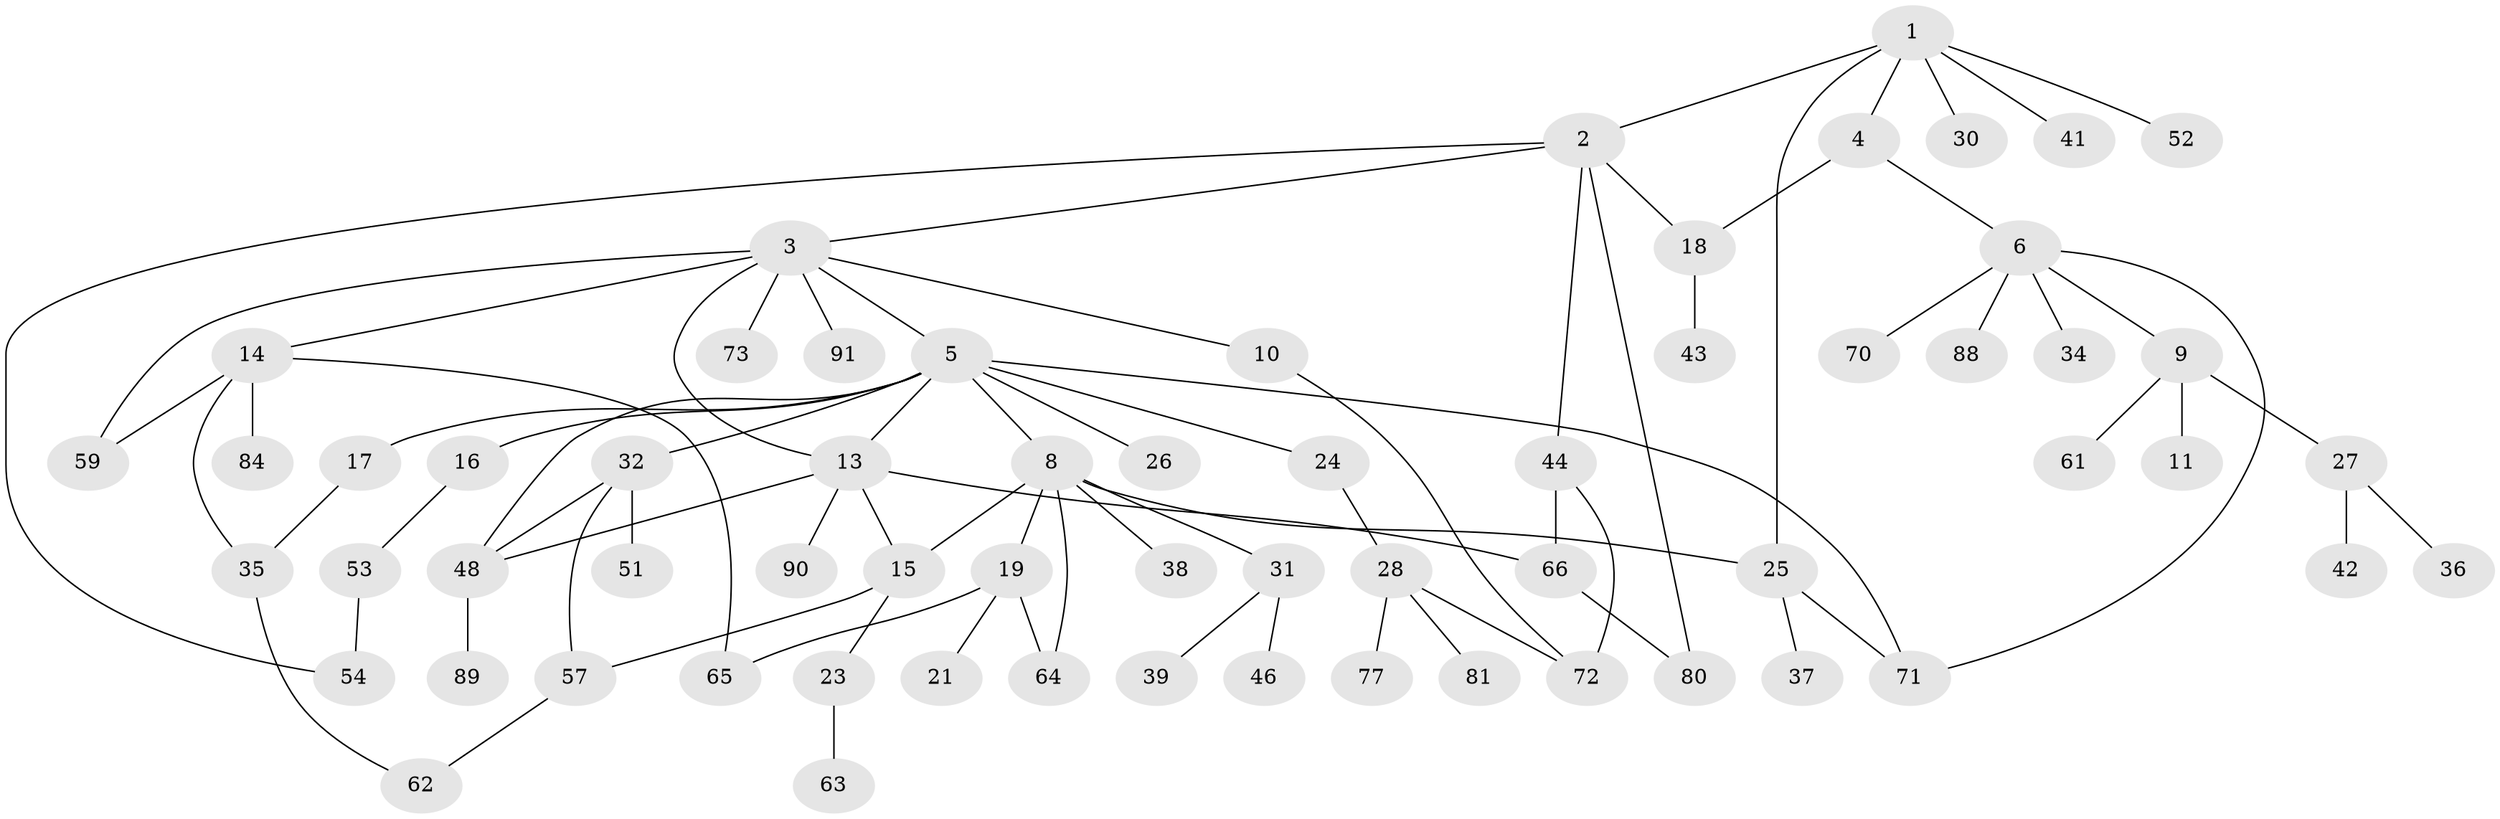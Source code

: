 // original degree distribution, {5: 0.04395604395604396, 6: 0.02197802197802198, 4: 0.14285714285714285, 8: 0.02197802197802198, 2: 0.26373626373626374, 1: 0.37362637362637363, 3: 0.13186813186813187}
// Generated by graph-tools (version 1.1) at 2025/10/02/27/25 16:10:53]
// undirected, 63 vertices, 81 edges
graph export_dot {
graph [start="1"]
  node [color=gray90,style=filled];
  1 [super="+22"];
  2 [super="+33"];
  3 [super="+12"];
  4 [super="+85"];
  5 [super="+7"];
  6 [super="+58"];
  8 [super="+20"];
  9 [super="+45"];
  10 [super="+60"];
  11;
  13 [super="+29"];
  14;
  15 [super="+69"];
  16 [super="+86"];
  17;
  18 [super="+49"];
  19 [super="+75"];
  21;
  23;
  24;
  25 [super="+68"];
  26;
  27 [super="+40"];
  28 [super="+79"];
  30;
  31 [super="+55"];
  32 [super="+74"];
  34;
  35 [super="+50"];
  36;
  37;
  38;
  39;
  41;
  42 [super="+47"];
  43;
  44 [super="+87"];
  46;
  48 [super="+67"];
  51;
  52;
  53;
  54 [super="+56"];
  57;
  59 [super="+76"];
  61;
  62 [super="+78"];
  63;
  64;
  65;
  66 [super="+83"];
  70;
  71;
  72 [super="+82"];
  73;
  77;
  80;
  81;
  84;
  88;
  89;
  90;
  91;
  1 -- 2;
  1 -- 4;
  1 -- 25;
  1 -- 30;
  1 -- 52;
  1 -- 41;
  2 -- 3;
  2 -- 44;
  2 -- 54;
  2 -- 80;
  2 -- 18;
  3 -- 5;
  3 -- 10;
  3 -- 73;
  3 -- 91;
  3 -- 59;
  3 -- 13;
  3 -- 14;
  4 -- 6;
  4 -- 18;
  5 -- 13;
  5 -- 17;
  5 -- 32;
  5 -- 71;
  5 -- 8;
  5 -- 16;
  5 -- 48;
  5 -- 24;
  5 -- 26;
  6 -- 9;
  6 -- 34;
  6 -- 88;
  6 -- 70;
  6 -- 71;
  8 -- 19;
  8 -- 31;
  8 -- 38;
  8 -- 64;
  8 -- 25;
  8 -- 15;
  9 -- 11;
  9 -- 27;
  9 -- 61;
  10 -- 72;
  13 -- 15;
  13 -- 90;
  13 -- 48;
  13 -- 66;
  14 -- 35;
  14 -- 59;
  14 -- 65;
  14 -- 84;
  15 -- 23;
  15 -- 57;
  16 -- 53;
  17 -- 35;
  18 -- 43;
  19 -- 21;
  19 -- 65;
  19 -- 64;
  23 -- 63;
  24 -- 28;
  25 -- 37;
  25 -- 71;
  27 -- 36;
  27 -- 42;
  28 -- 77;
  28 -- 72;
  28 -- 81;
  31 -- 39;
  31 -- 46;
  32 -- 51;
  32 -- 57;
  32 -- 48;
  35 -- 62;
  44 -- 66;
  44 -- 72;
  48 -- 89;
  53 -- 54;
  57 -- 62;
  66 -- 80;
}

